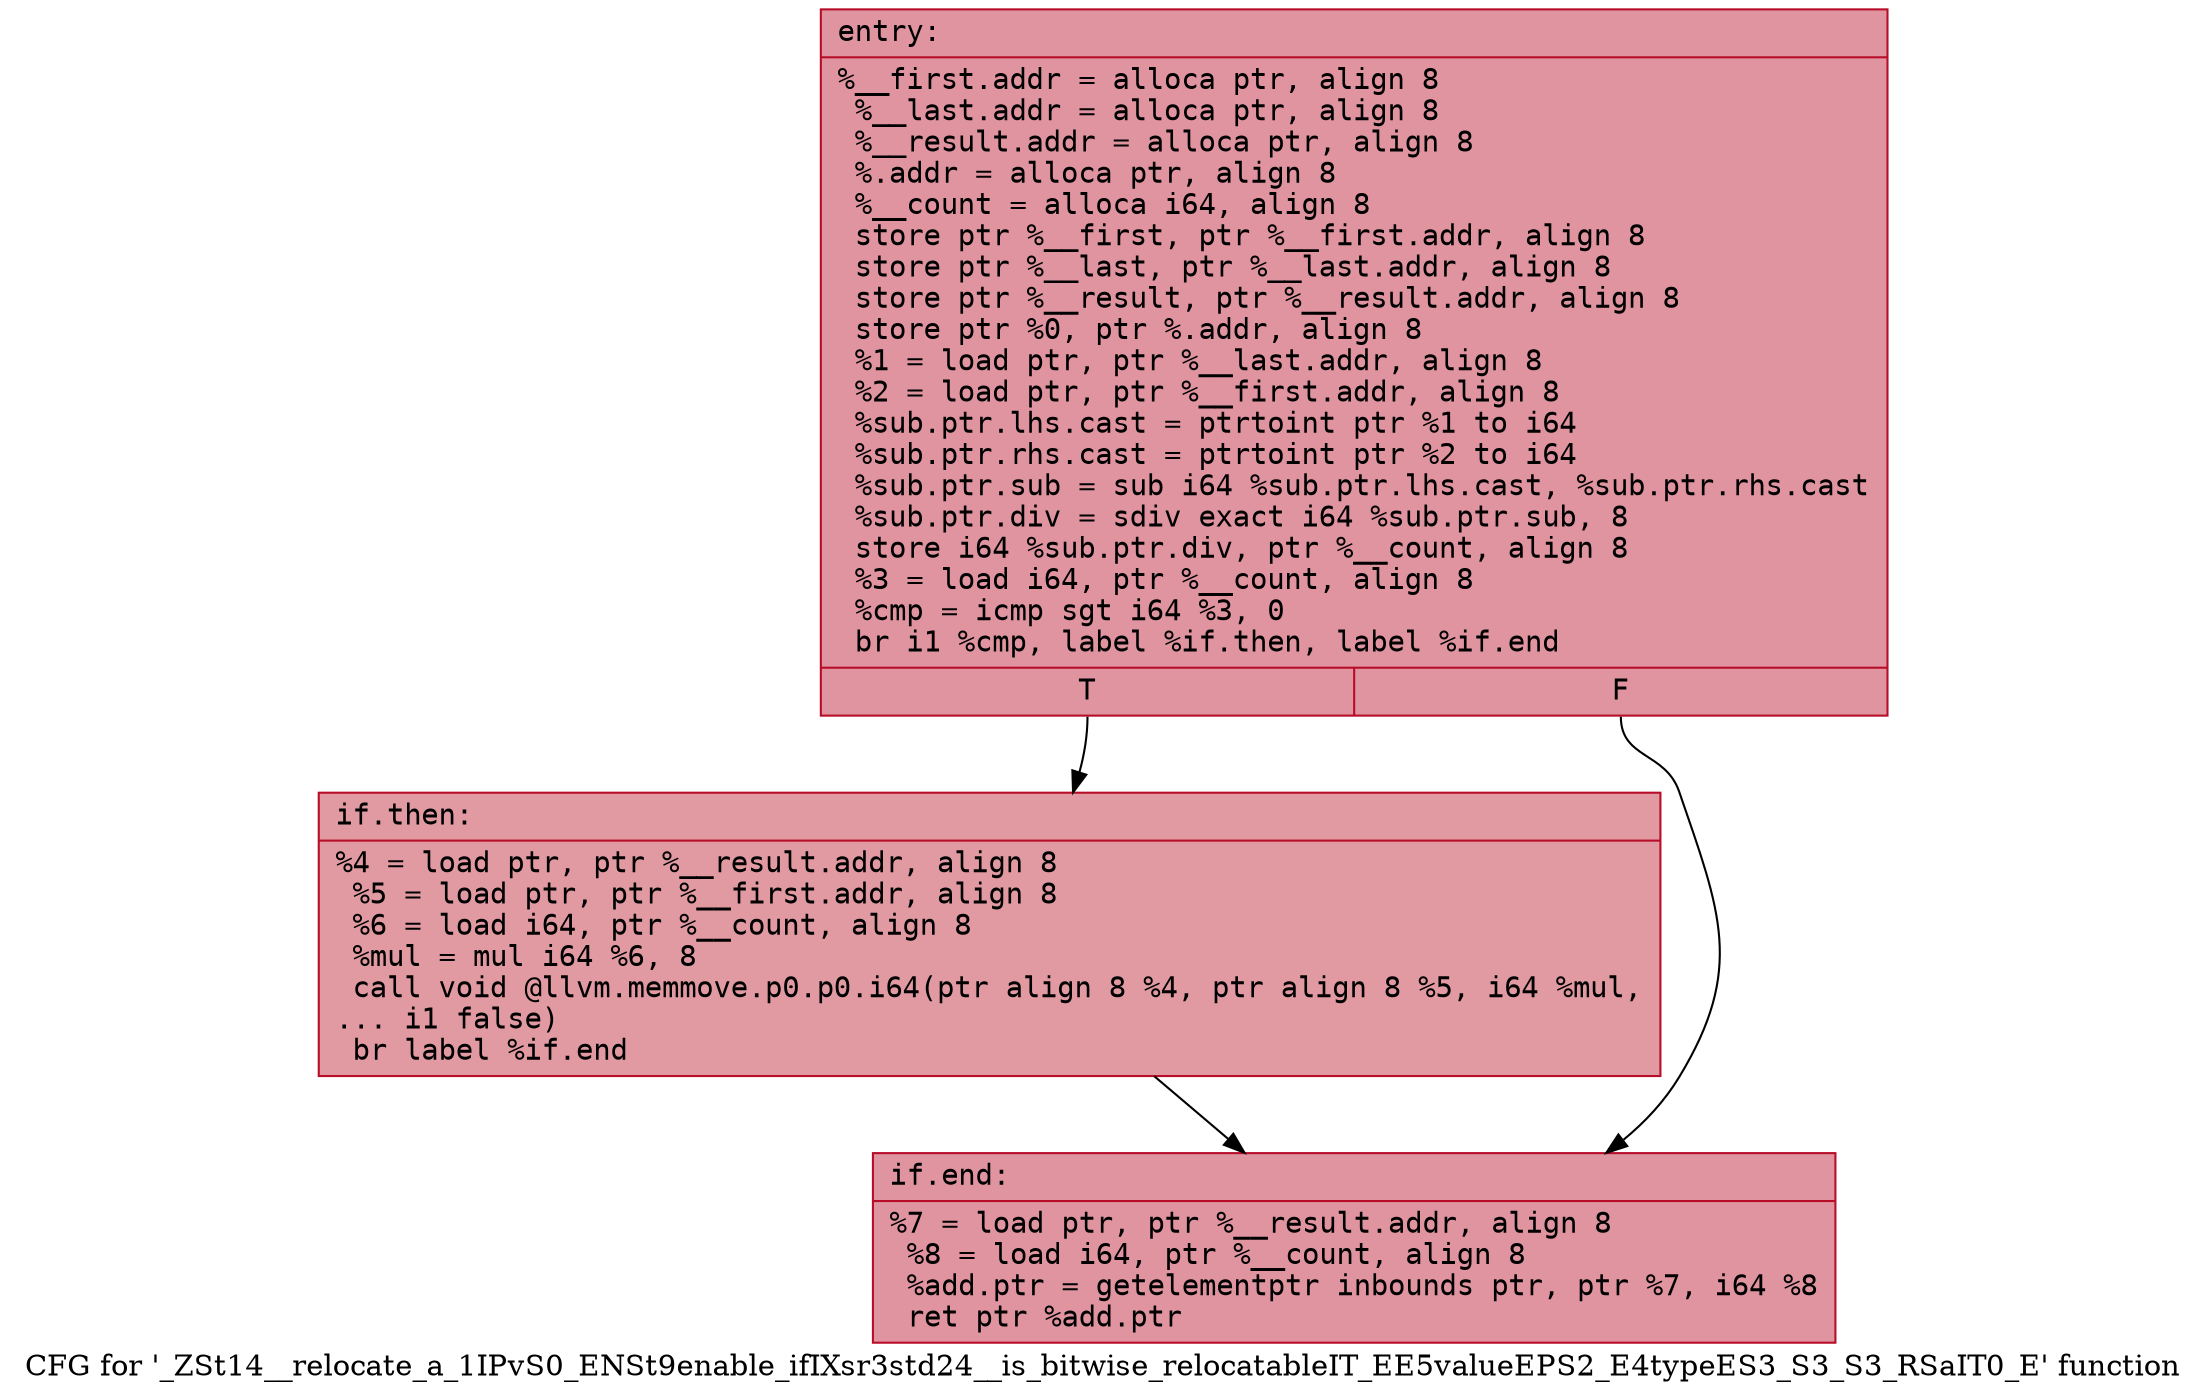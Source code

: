 digraph "CFG for '_ZSt14__relocate_a_1IPvS0_ENSt9enable_ifIXsr3std24__is_bitwise_relocatableIT_EE5valueEPS2_E4typeES3_S3_S3_RSaIT0_E' function" {
	label="CFG for '_ZSt14__relocate_a_1IPvS0_ENSt9enable_ifIXsr3std24__is_bitwise_relocatableIT_EE5valueEPS2_E4typeES3_S3_S3_RSaIT0_E' function";

	Node0x56285ad38de0 [shape=record,color="#b70d28ff", style=filled, fillcolor="#b70d2870" fontname="Courier",label="{entry:\l|  %__first.addr = alloca ptr, align 8\l  %__last.addr = alloca ptr, align 8\l  %__result.addr = alloca ptr, align 8\l  %.addr = alloca ptr, align 8\l  %__count = alloca i64, align 8\l  store ptr %__first, ptr %__first.addr, align 8\l  store ptr %__last, ptr %__last.addr, align 8\l  store ptr %__result, ptr %__result.addr, align 8\l  store ptr %0, ptr %.addr, align 8\l  %1 = load ptr, ptr %__last.addr, align 8\l  %2 = load ptr, ptr %__first.addr, align 8\l  %sub.ptr.lhs.cast = ptrtoint ptr %1 to i64\l  %sub.ptr.rhs.cast = ptrtoint ptr %2 to i64\l  %sub.ptr.sub = sub i64 %sub.ptr.lhs.cast, %sub.ptr.rhs.cast\l  %sub.ptr.div = sdiv exact i64 %sub.ptr.sub, 8\l  store i64 %sub.ptr.div, ptr %__count, align 8\l  %3 = load i64, ptr %__count, align 8\l  %cmp = icmp sgt i64 %3, 0\l  br i1 %cmp, label %if.then, label %if.end\l|{<s0>T|<s1>F}}"];
	Node0x56285ad38de0:s0 -> Node0x56285ad39870[tooltip="entry -> if.then\nProbability 62.50%" ];
	Node0x56285ad38de0:s1 -> Node0x56285ad398c0[tooltip="entry -> if.end\nProbability 37.50%" ];
	Node0x56285ad39870 [shape=record,color="#b70d28ff", style=filled, fillcolor="#bb1b2c70" fontname="Courier",label="{if.then:\l|  %4 = load ptr, ptr %__result.addr, align 8\l  %5 = load ptr, ptr %__first.addr, align 8\l  %6 = load i64, ptr %__count, align 8\l  %mul = mul i64 %6, 8\l  call void @llvm.memmove.p0.p0.i64(ptr align 8 %4, ptr align 8 %5, i64 %mul,\l... i1 false)\l  br label %if.end\l}"];
	Node0x56285ad39870 -> Node0x56285ad398c0[tooltip="if.then -> if.end\nProbability 100.00%" ];
	Node0x56285ad398c0 [shape=record,color="#b70d28ff", style=filled, fillcolor="#b70d2870" fontname="Courier",label="{if.end:\l|  %7 = load ptr, ptr %__result.addr, align 8\l  %8 = load i64, ptr %__count, align 8\l  %add.ptr = getelementptr inbounds ptr, ptr %7, i64 %8\l  ret ptr %add.ptr\l}"];
}
